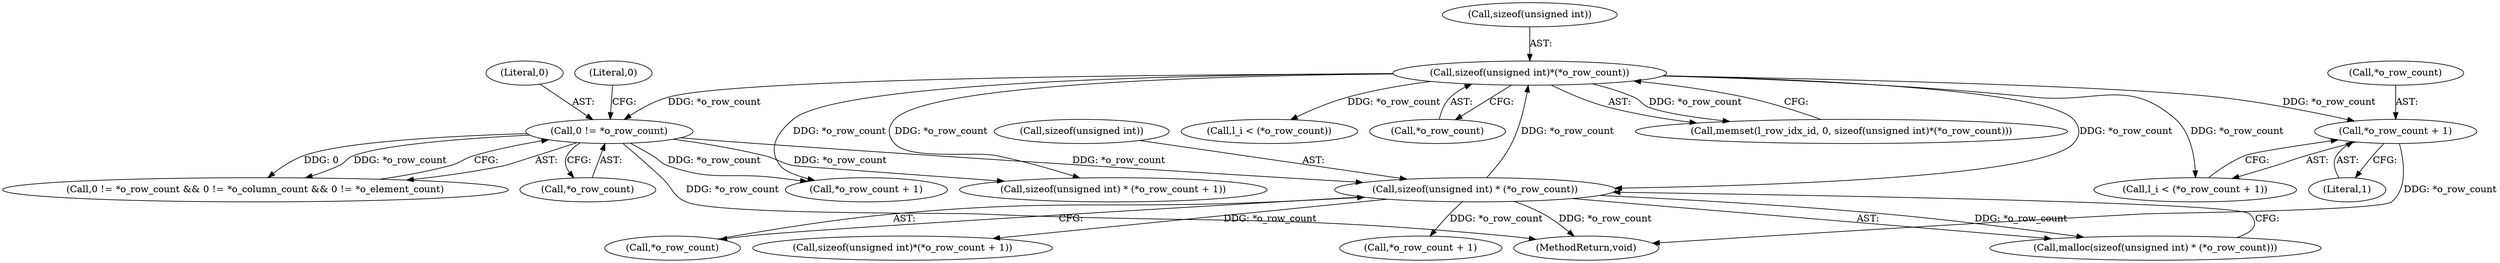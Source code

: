 digraph "0_libxsmm_151481489192e6d1997f8bde52c5c425ea41741d@pointer" {
"1000328" [label="(Call,*o_row_count + 1)"];
"1000317" [label="(Call,sizeof(unsigned int)*(*o_row_count))"];
"1000256" [label="(Call,sizeof(unsigned int) * (*o_row_count))"];
"1000202" [label="(Call,0 != *o_row_count)"];
"1000326" [label="(Call,l_i < (*o_row_count + 1))"];
"1000204" [label="(Call,*o_row_count)"];
"1000256" [label="(Call,sizeof(unsigned int) * (*o_row_count))"];
"1000236" [label="(Call,*o_row_count + 1)"];
"1000255" [label="(Call,malloc(sizeof(unsigned int) * (*o_row_count)))"];
"1000328" [label="(Call,*o_row_count + 1)"];
"1000428" [label="(Call,l_i < (*o_row_count))"];
"1000208" [label="(Literal,0)"];
"1000320" [label="(Call,*o_row_count)"];
"1000257" [label="(Call,sizeof(unsigned int))"];
"1000318" [label="(Call,sizeof(unsigned int))"];
"1000259" [label="(Call,*o_row_count)"];
"1000289" [label="(Call,sizeof(unsigned int)*(*o_row_count + 1))"];
"1000317" [label="(Call,sizeof(unsigned int)*(*o_row_count))"];
"1000201" [label="(Call,0 != *o_row_count && 0 != *o_column_count && 0 != *o_element_count)"];
"1000203" [label="(Literal,0)"];
"1000233" [label="(Call,sizeof(unsigned int) * (*o_row_count + 1))"];
"1000329" [label="(Call,*o_row_count)"];
"1000202" [label="(Call,0 != *o_row_count)"];
"1000331" [label="(Literal,1)"];
"1000460" [label="(MethodReturn,void)"];
"1000314" [label="(Call,memset(l_row_idx_id, 0, sizeof(unsigned int)*(*o_row_count)))"];
"1000292" [label="(Call,*o_row_count + 1)"];
"1000328" -> "1000326"  [label="AST: "];
"1000328" -> "1000331"  [label="CFG: "];
"1000329" -> "1000328"  [label="AST: "];
"1000331" -> "1000328"  [label="AST: "];
"1000326" -> "1000328"  [label="CFG: "];
"1000328" -> "1000460"  [label="DDG: *o_row_count"];
"1000317" -> "1000328"  [label="DDG: *o_row_count"];
"1000317" -> "1000314"  [label="AST: "];
"1000317" -> "1000320"  [label="CFG: "];
"1000318" -> "1000317"  [label="AST: "];
"1000320" -> "1000317"  [label="AST: "];
"1000314" -> "1000317"  [label="CFG: "];
"1000317" -> "1000202"  [label="DDG: *o_row_count"];
"1000317" -> "1000233"  [label="DDG: *o_row_count"];
"1000317" -> "1000236"  [label="DDG: *o_row_count"];
"1000317" -> "1000256"  [label="DDG: *o_row_count"];
"1000317" -> "1000314"  [label="DDG: *o_row_count"];
"1000256" -> "1000317"  [label="DDG: *o_row_count"];
"1000317" -> "1000326"  [label="DDG: *o_row_count"];
"1000317" -> "1000428"  [label="DDG: *o_row_count"];
"1000256" -> "1000255"  [label="AST: "];
"1000256" -> "1000259"  [label="CFG: "];
"1000257" -> "1000256"  [label="AST: "];
"1000259" -> "1000256"  [label="AST: "];
"1000255" -> "1000256"  [label="CFG: "];
"1000256" -> "1000460"  [label="DDG: *o_row_count"];
"1000256" -> "1000255"  [label="DDG: *o_row_count"];
"1000202" -> "1000256"  [label="DDG: *o_row_count"];
"1000256" -> "1000289"  [label="DDG: *o_row_count"];
"1000256" -> "1000292"  [label="DDG: *o_row_count"];
"1000202" -> "1000201"  [label="AST: "];
"1000202" -> "1000204"  [label="CFG: "];
"1000203" -> "1000202"  [label="AST: "];
"1000204" -> "1000202"  [label="AST: "];
"1000208" -> "1000202"  [label="CFG: "];
"1000201" -> "1000202"  [label="CFG: "];
"1000202" -> "1000460"  [label="DDG: *o_row_count"];
"1000202" -> "1000201"  [label="DDG: 0"];
"1000202" -> "1000201"  [label="DDG: *o_row_count"];
"1000202" -> "1000233"  [label="DDG: *o_row_count"];
"1000202" -> "1000236"  [label="DDG: *o_row_count"];
}

